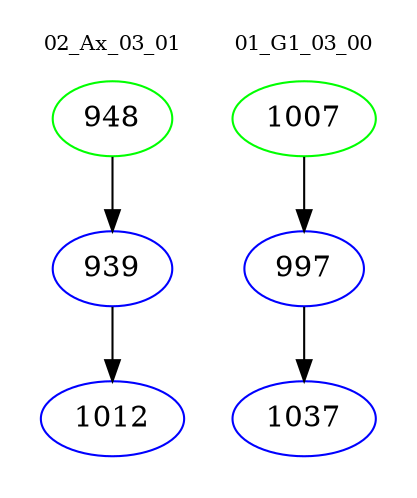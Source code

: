 digraph{
subgraph cluster_0 {
color = white
label = "02_Ax_03_01";
fontsize=10;
T0_948 [label="948", color="green"]
T0_948 -> T0_939 [color="black"]
T0_939 [label="939", color="blue"]
T0_939 -> T0_1012 [color="black"]
T0_1012 [label="1012", color="blue"]
}
subgraph cluster_1 {
color = white
label = "01_G1_03_00";
fontsize=10;
T1_1007 [label="1007", color="green"]
T1_1007 -> T1_997 [color="black"]
T1_997 [label="997", color="blue"]
T1_997 -> T1_1037 [color="black"]
T1_1037 [label="1037", color="blue"]
}
}
